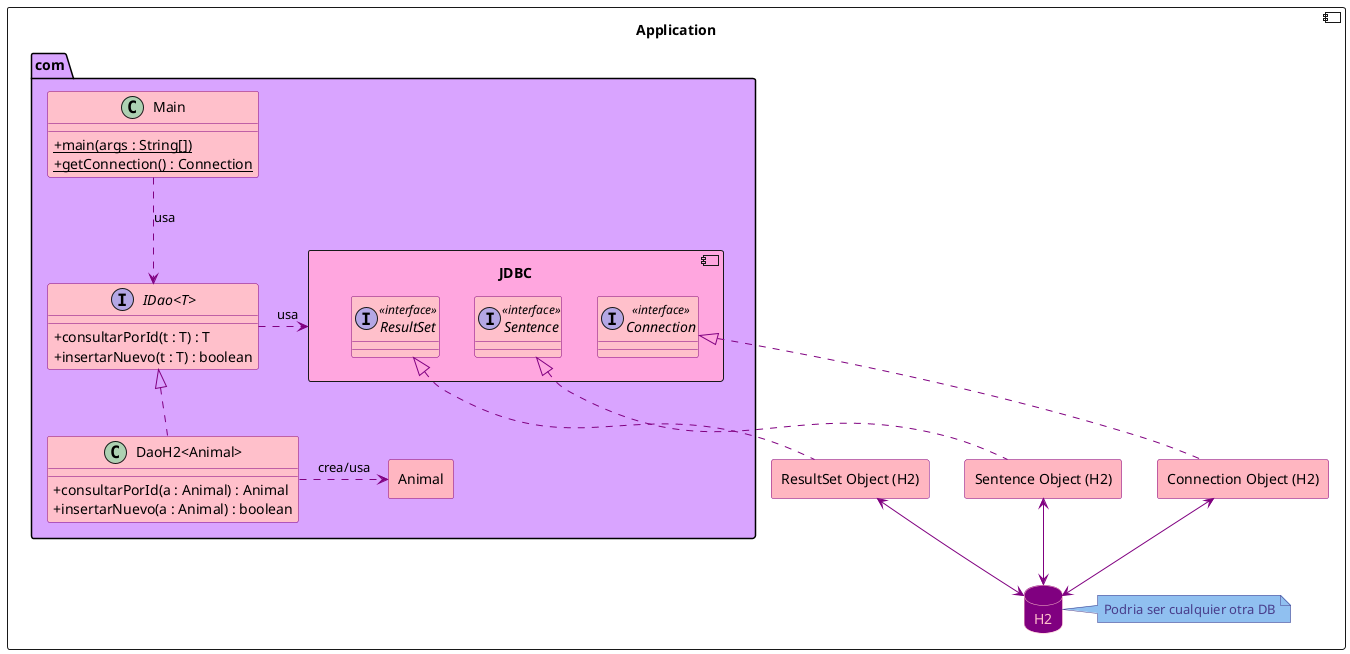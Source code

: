 @startuml
allowmixing

skinparam database {
    BorderColor pink
    BackgroundColor purple
    ArrowColor purple
    FontColor pink
}

skinparam rectangle {
    BorderColor purple
    BackgroundColor lightpink
    ArrowColor purple
}

skinparam class {
    BorderColor purple
    BackgroundColor pink
    ArrowColor purple
    AttributeIconSize 0
}

skinparam note {
    BorderColor darkslateblue
    BackgroundColor #90c0f0
    FontColor darkslateblue
}

component Application {
    package com #d9a4ff {
        class Main {
            + {static} main(args : String[])
            + {static} getConnection() : Connection
        }

        interface "IDao<T>"{
            + consultarPorId(t : T) : T
            + insertarNuevo(t : T) : boolean
        }

        class "DaoH2<Animal>" {
            + consultarPorId(a : Animal) : Animal
            + insertarNuevo(a : Animal) : boolean
        }

        rectangle Animal

        component JDBC #ffa6df {
            interface Connection<<interface>>
            interface Sentence<<interface>>
            interface ResultSet<<interface>>
        }
        Main ..> "IDao<T>" : usa
        "IDao<T>" <|.. "DaoH2<Animal>"
        "IDao<T>" .> JDBC : usa
        "DaoH2<Animal>" .> Animal : crea/usa
    }
    rectangle "Connection Object (H2)" as connectionH2
    rectangle "Sentence Object (H2)" as sentenceH2
    rectangle "ResultSet Object (H2)" as resultsetH2


    connectionH2 ..up|> Connection
    sentenceH2 ..up|> Sentence
    resultsetH2 ..up|> ResultSet

    database H2
    note right
        Podria ser cualquier otra DB
    end note

    H2 <--up> connectionH2
    H2 <--up> sentenceH2
    H2 <--up> resultsetH2
}



@enduml